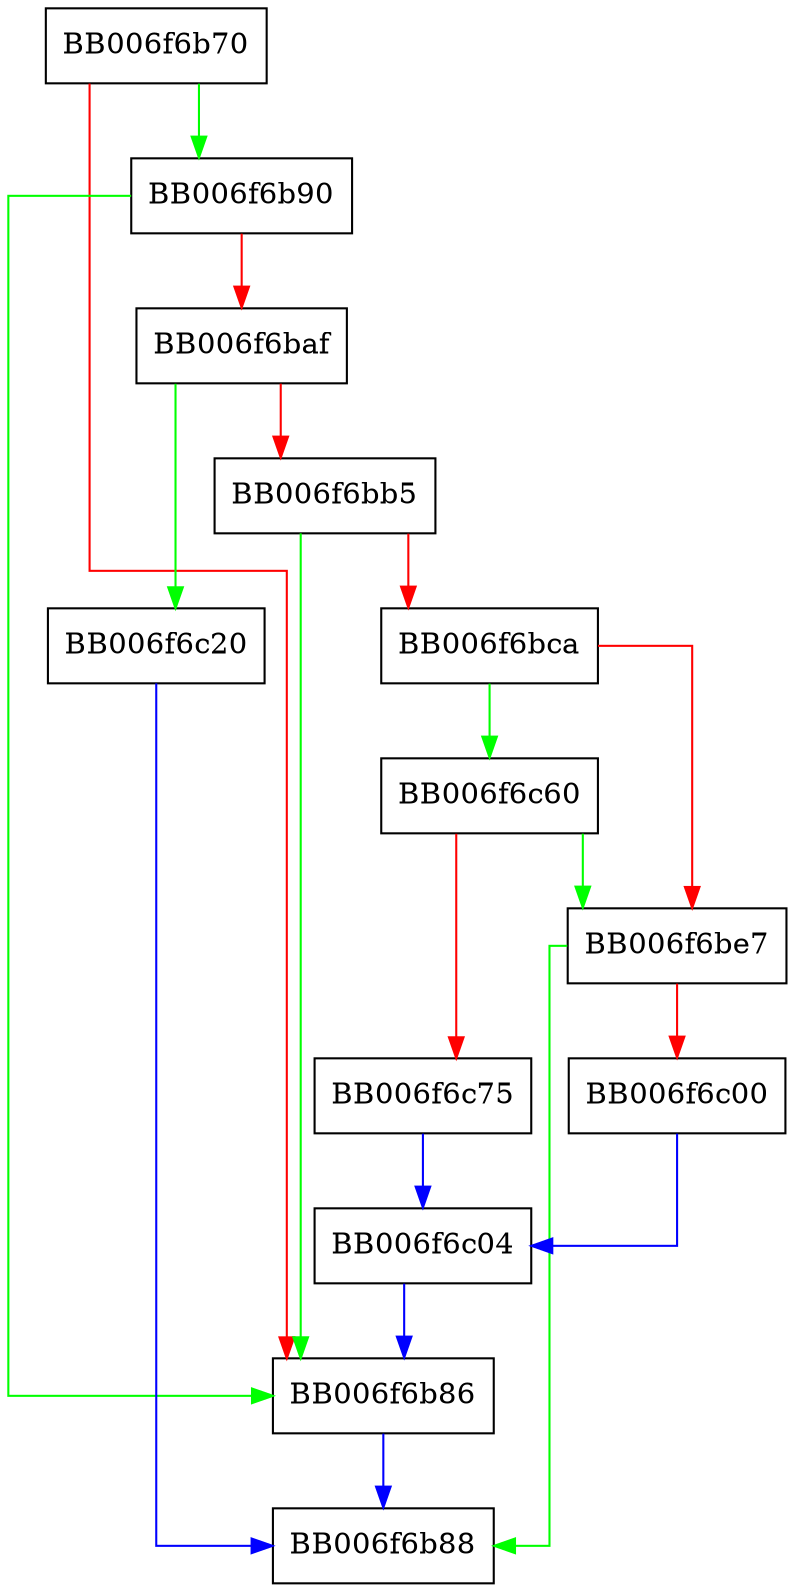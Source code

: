 digraph rsa_sha256_verify_init {
  node [shape="box"];
  graph [splines=ortho];
  BB006f6b70 -> BB006f6b90 [color="green"];
  BB006f6b70 -> BB006f6b86 [color="red"];
  BB006f6b86 -> BB006f6b88 [color="blue"];
  BB006f6b90 -> BB006f6b86 [color="green"];
  BB006f6b90 -> BB006f6baf [color="red"];
  BB006f6baf -> BB006f6c20 [color="green"];
  BB006f6baf -> BB006f6bb5 [color="red"];
  BB006f6bb5 -> BB006f6b86 [color="green"];
  BB006f6bb5 -> BB006f6bca [color="red"];
  BB006f6bca -> BB006f6c60 [color="green"];
  BB006f6bca -> BB006f6be7 [color="red"];
  BB006f6be7 -> BB006f6b88 [color="green"];
  BB006f6be7 -> BB006f6c00 [color="red"];
  BB006f6c00 -> BB006f6c04 [color="blue"];
  BB006f6c04 -> BB006f6b86 [color="blue"];
  BB006f6c20 -> BB006f6b88 [color="blue"];
  BB006f6c60 -> BB006f6be7 [color="green"];
  BB006f6c60 -> BB006f6c75 [color="red"];
  BB006f6c75 -> BB006f6c04 [color="blue"];
}